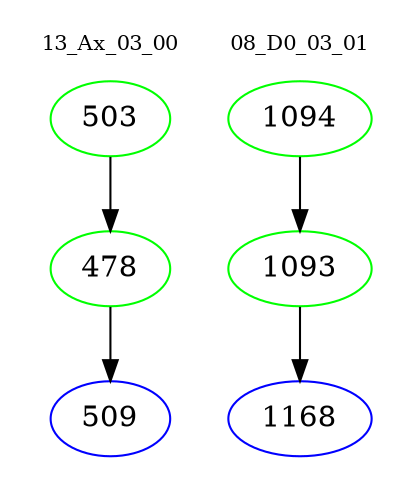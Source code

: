 digraph{
subgraph cluster_0 {
color = white
label = "13_Ax_03_00";
fontsize=10;
T0_503 [label="503", color="green"]
T0_503 -> T0_478 [color="black"]
T0_478 [label="478", color="green"]
T0_478 -> T0_509 [color="black"]
T0_509 [label="509", color="blue"]
}
subgraph cluster_1 {
color = white
label = "08_D0_03_01";
fontsize=10;
T1_1094 [label="1094", color="green"]
T1_1094 -> T1_1093 [color="black"]
T1_1093 [label="1093", color="green"]
T1_1093 -> T1_1168 [color="black"]
T1_1168 [label="1168", color="blue"]
}
}
